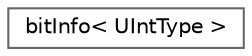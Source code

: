 digraph "Graphical Class Hierarchy"
{
 // LATEX_PDF_SIZE
  bgcolor="transparent";
  edge [fontname=Helvetica,fontsize=10,labelfontname=Helvetica,labelfontsize=10];
  node [fontname=Helvetica,fontsize=10,shape=box,height=0.2,width=0.4];
  rankdir="LR";
  Node0 [id="Node000000",label="bitInfo\< UIntType \>",height=0.2,width=0.4,color="grey40", fillcolor="white", style="filled",URL="$structFoam_1_1BitOps_1_1bitInfo.html",tooltip=" "];
}
